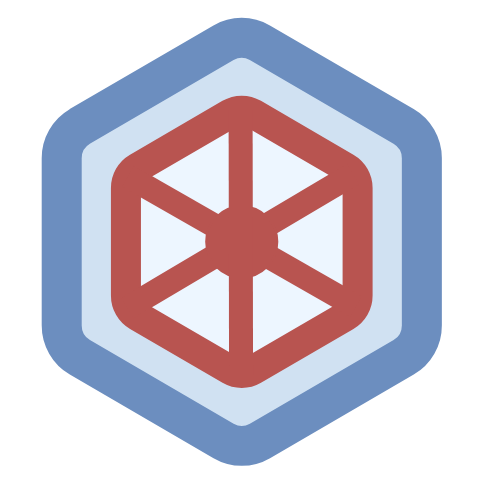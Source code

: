 <mxfile version="14.5.1" type="device"><diagram id="uw2PirQiRLYsVFuvRFkn" name="Page-1"><mxGraphModel dx="474" dy="275" grid="0" gridSize="10" guides="1" tooltips="1" connect="1" arrows="1" fold="1" page="1" pageScale="1" pageWidth="850" pageHeight="1100" math="0" shadow="0"><root><mxCell id="0"/><mxCell id="1" parent="0"/><mxCell id="sjTALYlsVQL9ddAVU6vg-8" value="" style="ellipse;whiteSpace=wrap;html=1;aspect=fixed;strokeWidth=11;fillColor=none;strokeColor=none;" vertex="1" parent="1"><mxGeometry x="265.91" y="340.96" width="239.93" height="239.93" as="geometry"/></mxCell><mxCell id="sjTALYlsVQL9ddAVU6vg-9" value="" style="shape=mxgraph.gcp.extras.blue_hexagon;html=1;fillColor=#D0E1F2;strokeColor=#6c8ebf;verticalLabelPosition=bottom;verticalAlign=top;align=center;rotation=90;strokeWidth=20;" vertex="1" parent="1"><mxGeometry x="283.07" y="370.87" width="205.62" height="180.12" as="geometry"/></mxCell><mxCell id="sjTALYlsVQL9ddAVU6vg-10" value="" style="shape=mxgraph.gcp.extras.blue_hexagon;html=1;fillColor=#EDF6FF;strokeColor=#b85450;verticalLabelPosition=bottom;verticalAlign=top;align=center;rotation=90;strokeWidth=15;" vertex="1" parent="1"><mxGeometry x="319.75" y="403" width="132.26" height="115.86" as="geometry"/></mxCell><mxCell id="sjTALYlsVQL9ddAVU6vg-11" value="" style="endArrow=none;html=1;entryX=0.745;entryY=0.007;entryDx=0;entryDy=0;entryPerimeter=0;exitX=0.252;exitY=0.991;exitDx=0;exitDy=0;exitPerimeter=0;strokeColor=#B85450;strokeWidth=12;" edge="1" parent="1" source="sjTALYlsVQL9ddAVU6vg-10" target="sjTALYlsVQL9ddAVU6vg-10"><mxGeometry width="50" height="50" relative="1" as="geometry"><mxPoint x="194" y="407" as="sourcePoint"/><mxPoint x="385.829" y="457.966" as="targetPoint"/></mxGeometry></mxCell><mxCell id="sjTALYlsVQL9ddAVU6vg-12" value="" style="endArrow=none;html=1;entryX=0.244;entryY=0.019;entryDx=0;entryDy=0;entryPerimeter=0;exitX=0.75;exitY=0.994;exitDx=0;exitDy=0;exitPerimeter=0;strokeColor=#B85450;strokeWidth=12;" edge="1" parent="1" source="sjTALYlsVQL9ddAVU6vg-10" target="sjTALYlsVQL9ddAVU6vg-10"><mxGeometry width="50" height="50" relative="1" as="geometry"><mxPoint x="338.993" y="438.13" as="sourcePoint"/><mxPoint x="385.572" y="456.826" as="targetPoint"/></mxGeometry></mxCell><mxCell id="sjTALYlsVQL9ddAVU6vg-13" value="" style="ellipse;whiteSpace=wrap;html=1;aspect=fixed;strokeColor=#B85450;fillColor=#B85450;" vertex="1" parent="1"><mxGeometry x="368.09" y="443.14" width="35.57" height="35.57" as="geometry"/></mxCell><mxCell id="sjTALYlsVQL9ddAVU6vg-14" value="" style="endArrow=none;html=1;entryX=-0.001;entryY=0.505;entryDx=0;entryDy=0;entryPerimeter=0;exitX=1.004;exitY=0.503;exitDx=0;exitDy=0;exitPerimeter=0;strokeColor=#B85450;strokeWidth=12;" edge="1" parent="1" source="sjTALYlsVQL9ddAVU6vg-10" target="sjTALYlsVQL9ddAVU6vg-10"><mxGeometry width="50" height="50" relative="1" as="geometry"><mxPoint x="385.532" y="527.589" as="sourcePoint"/><mxPoint x="385.996" y="396.652" as="targetPoint"/></mxGeometry></mxCell></root></mxGraphModel></diagram></mxfile>